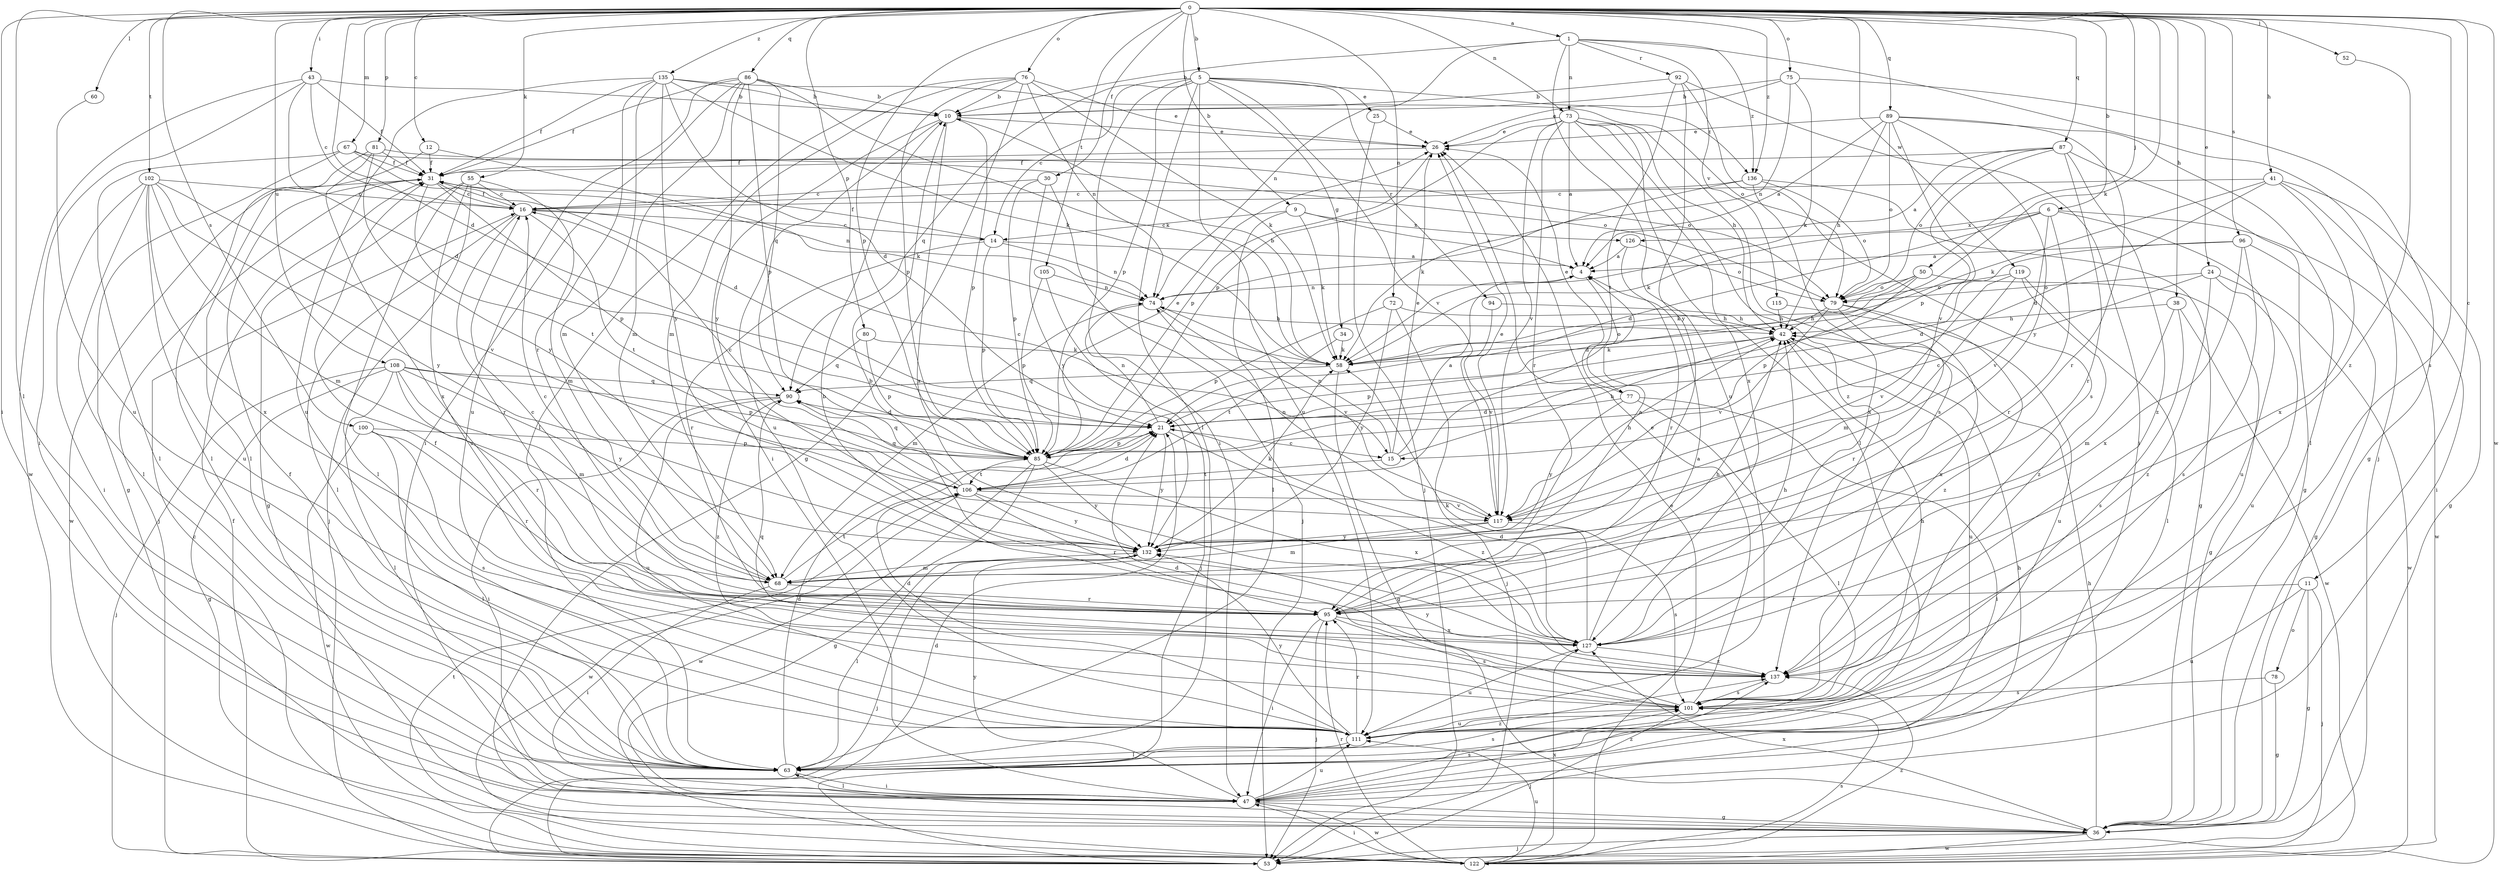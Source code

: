 strict digraph  {
0;
1;
4;
5;
6;
9;
10;
11;
12;
14;
15;
16;
21;
24;
25;
26;
30;
31;
34;
36;
38;
41;
42;
43;
47;
50;
52;
53;
55;
58;
60;
63;
67;
68;
72;
73;
74;
75;
76;
77;
78;
79;
80;
81;
85;
86;
87;
89;
90;
92;
94;
95;
96;
100;
101;
102;
105;
106;
108;
111;
115;
117;
119;
122;
126;
127;
132;
135;
136;
137;
0 -> 1  [label=a];
0 -> 5  [label=b];
0 -> 6  [label=b];
0 -> 9  [label=b];
0 -> 11  [label=c];
0 -> 12  [label=c];
0 -> 21  [label=d];
0 -> 24  [label=e];
0 -> 30  [label=f];
0 -> 38  [label=h];
0 -> 41  [label=h];
0 -> 43  [label=i];
0 -> 47  [label=i];
0 -> 50  [label=j];
0 -> 52  [label=j];
0 -> 55  [label=k];
0 -> 58  [label=k];
0 -> 60  [label=l];
0 -> 63  [label=l];
0 -> 67  [label=m];
0 -> 72  [label=n];
0 -> 73  [label=n];
0 -> 75  [label=o];
0 -> 76  [label=o];
0 -> 80  [label=p];
0 -> 81  [label=p];
0 -> 85  [label=p];
0 -> 86  [label=q];
0 -> 87  [label=q];
0 -> 89  [label=q];
0 -> 96  [label=s];
0 -> 100  [label=s];
0 -> 101  [label=s];
0 -> 102  [label=t];
0 -> 105  [label=t];
0 -> 108  [label=u];
0 -> 119  [label=w];
0 -> 122  [label=w];
0 -> 135  [label=z];
0 -> 136  [label=z];
1 -> 10  [label=b];
1 -> 53  [label=j];
1 -> 73  [label=n];
1 -> 74  [label=n];
1 -> 92  [label=r];
1 -> 111  [label=u];
1 -> 115  [label=v];
1 -> 136  [label=z];
4 -> 74  [label=n];
4 -> 77  [label=o];
5 -> 14  [label=c];
5 -> 25  [label=e];
5 -> 34  [label=g];
5 -> 47  [label=i];
5 -> 63  [label=l];
5 -> 85  [label=p];
5 -> 90  [label=q];
5 -> 94  [label=r];
5 -> 111  [label=u];
5 -> 117  [label=v];
5 -> 136  [label=z];
6 -> 21  [label=d];
6 -> 58  [label=k];
6 -> 95  [label=r];
6 -> 111  [label=u];
6 -> 117  [label=v];
6 -> 122  [label=w];
6 -> 126  [label=x];
9 -> 4  [label=a];
9 -> 14  [label=c];
9 -> 58  [label=k];
9 -> 63  [label=l];
9 -> 126  [label=x];
10 -> 26  [label=e];
10 -> 47  [label=i];
10 -> 85  [label=p];
10 -> 111  [label=u];
10 -> 127  [label=x];
11 -> 36  [label=g];
11 -> 53  [label=j];
11 -> 78  [label=o];
11 -> 95  [label=r];
11 -> 111  [label=u];
12 -> 31  [label=f];
12 -> 58  [label=k];
12 -> 63  [label=l];
14 -> 4  [label=a];
14 -> 31  [label=f];
14 -> 74  [label=n];
14 -> 85  [label=p];
14 -> 95  [label=r];
15 -> 4  [label=a];
15 -> 26  [label=e];
15 -> 42  [label=h];
15 -> 74  [label=n];
15 -> 106  [label=t];
16 -> 14  [label=c];
16 -> 15  [label=c];
16 -> 31  [label=f];
16 -> 63  [label=l];
16 -> 95  [label=r];
16 -> 106  [label=t];
21 -> 15  [label=c];
21 -> 74  [label=n];
21 -> 85  [label=p];
21 -> 132  [label=y];
21 -> 137  [label=z];
24 -> 15  [label=c];
24 -> 79  [label=o];
24 -> 111  [label=u];
24 -> 122  [label=w];
24 -> 137  [label=z];
25 -> 26  [label=e];
25 -> 53  [label=j];
26 -> 31  [label=f];
26 -> 85  [label=p];
30 -> 16  [label=c];
30 -> 53  [label=j];
30 -> 85  [label=p];
30 -> 132  [label=y];
31 -> 16  [label=c];
31 -> 53  [label=j];
31 -> 74  [label=n];
31 -> 85  [label=p];
31 -> 106  [label=t];
31 -> 122  [label=w];
34 -> 58  [label=k];
34 -> 106  [label=t];
36 -> 42  [label=h];
36 -> 53  [label=j];
36 -> 122  [label=w];
36 -> 127  [label=x];
38 -> 42  [label=h];
38 -> 68  [label=m];
38 -> 101  [label=s];
38 -> 122  [label=w];
41 -> 16  [label=c];
41 -> 21  [label=d];
41 -> 36  [label=g];
41 -> 47  [label=i];
41 -> 58  [label=k];
41 -> 127  [label=x];
42 -> 58  [label=k];
42 -> 85  [label=p];
42 -> 111  [label=u];
43 -> 10  [label=b];
43 -> 16  [label=c];
43 -> 21  [label=d];
43 -> 31  [label=f];
43 -> 47  [label=i];
43 -> 122  [label=w];
47 -> 36  [label=g];
47 -> 42  [label=h];
47 -> 63  [label=l];
47 -> 101  [label=s];
47 -> 111  [label=u];
47 -> 122  [label=w];
47 -> 132  [label=y];
47 -> 137  [label=z];
50 -> 21  [label=d];
50 -> 36  [label=g];
50 -> 58  [label=k];
50 -> 79  [label=o];
50 -> 85  [label=p];
52 -> 137  [label=z];
53 -> 21  [label=d];
53 -> 31  [label=f];
55 -> 16  [label=c];
55 -> 36  [label=g];
55 -> 53  [label=j];
55 -> 63  [label=l];
55 -> 68  [label=m];
55 -> 101  [label=s];
58 -> 10  [label=b];
58 -> 36  [label=g];
58 -> 90  [label=q];
60 -> 111  [label=u];
63 -> 21  [label=d];
63 -> 31  [label=f];
63 -> 47  [label=i];
63 -> 101  [label=s];
63 -> 137  [label=z];
67 -> 21  [label=d];
67 -> 31  [label=f];
67 -> 36  [label=g];
67 -> 63  [label=l];
67 -> 79  [label=o];
68 -> 16  [label=c];
68 -> 47  [label=i];
68 -> 95  [label=r];
68 -> 106  [label=t];
72 -> 42  [label=h];
72 -> 53  [label=j];
72 -> 85  [label=p];
72 -> 132  [label=y];
73 -> 4  [label=a];
73 -> 26  [label=e];
73 -> 42  [label=h];
73 -> 63  [label=l];
73 -> 85  [label=p];
73 -> 95  [label=r];
73 -> 101  [label=s];
73 -> 117  [label=v];
73 -> 127  [label=x];
73 -> 137  [label=z];
74 -> 42  [label=h];
74 -> 68  [label=m];
74 -> 117  [label=v];
75 -> 10  [label=b];
75 -> 26  [label=e];
75 -> 36  [label=g];
75 -> 58  [label=k];
75 -> 74  [label=n];
76 -> 10  [label=b];
76 -> 26  [label=e];
76 -> 36  [label=g];
76 -> 58  [label=k];
76 -> 63  [label=l];
76 -> 68  [label=m];
76 -> 74  [label=n];
76 -> 85  [label=p];
77 -> 21  [label=d];
77 -> 26  [label=e];
77 -> 47  [label=i];
77 -> 63  [label=l];
77 -> 132  [label=y];
78 -> 36  [label=g];
78 -> 101  [label=s];
79 -> 42  [label=h];
79 -> 95  [label=r];
79 -> 117  [label=v];
79 -> 127  [label=x];
79 -> 137  [label=z];
80 -> 58  [label=k];
80 -> 85  [label=p];
80 -> 90  [label=q];
81 -> 31  [label=f];
81 -> 63  [label=l];
81 -> 79  [label=o];
81 -> 127  [label=x];
81 -> 132  [label=y];
85 -> 26  [label=e];
85 -> 36  [label=g];
85 -> 90  [label=q];
85 -> 106  [label=t];
85 -> 122  [label=w];
85 -> 127  [label=x];
85 -> 132  [label=y];
86 -> 10  [label=b];
86 -> 31  [label=f];
86 -> 47  [label=i];
86 -> 58  [label=k];
86 -> 68  [label=m];
86 -> 85  [label=p];
86 -> 90  [label=q];
86 -> 111  [label=u];
86 -> 132  [label=y];
87 -> 4  [label=a];
87 -> 31  [label=f];
87 -> 36  [label=g];
87 -> 79  [label=o];
87 -> 85  [label=p];
87 -> 95  [label=r];
87 -> 137  [label=z];
89 -> 4  [label=a];
89 -> 26  [label=e];
89 -> 42  [label=h];
89 -> 63  [label=l];
89 -> 79  [label=o];
89 -> 95  [label=r];
89 -> 117  [label=v];
89 -> 132  [label=y];
90 -> 21  [label=d];
90 -> 47  [label=i];
90 -> 111  [label=u];
90 -> 137  [label=z];
92 -> 10  [label=b];
92 -> 47  [label=i];
92 -> 101  [label=s];
92 -> 106  [label=t];
92 -> 132  [label=y];
94 -> 42  [label=h];
94 -> 117  [label=v];
95 -> 16  [label=c];
95 -> 42  [label=h];
95 -> 47  [label=i];
95 -> 53  [label=j];
95 -> 101  [label=s];
95 -> 127  [label=x];
96 -> 4  [label=a];
96 -> 21  [label=d];
96 -> 36  [label=g];
96 -> 101  [label=s];
96 -> 127  [label=x];
100 -> 63  [label=l];
100 -> 85  [label=p];
100 -> 95  [label=r];
100 -> 101  [label=s];
100 -> 122  [label=w];
101 -> 21  [label=d];
101 -> 26  [label=e];
101 -> 31  [label=f];
101 -> 42  [label=h];
101 -> 53  [label=j];
101 -> 111  [label=u];
102 -> 16  [label=c];
102 -> 47  [label=i];
102 -> 63  [label=l];
102 -> 68  [label=m];
102 -> 111  [label=u];
102 -> 117  [label=v];
102 -> 127  [label=x];
102 -> 132  [label=y];
105 -> 53  [label=j];
105 -> 74  [label=n];
105 -> 85  [label=p];
106 -> 16  [label=c];
106 -> 21  [label=d];
106 -> 90  [label=q];
106 -> 95  [label=r];
106 -> 117  [label=v];
106 -> 122  [label=w];
106 -> 132  [label=y];
108 -> 36  [label=g];
108 -> 53  [label=j];
108 -> 63  [label=l];
108 -> 68  [label=m];
108 -> 85  [label=p];
108 -> 90  [label=q];
108 -> 95  [label=r];
108 -> 132  [label=y];
111 -> 21  [label=d];
111 -> 63  [label=l];
111 -> 95  [label=r];
111 -> 132  [label=y];
115 -> 42  [label=h];
115 -> 111  [label=u];
117 -> 26  [label=e];
117 -> 42  [label=h];
117 -> 68  [label=m];
117 -> 74  [label=n];
117 -> 101  [label=s];
117 -> 132  [label=y];
119 -> 63  [label=l];
119 -> 68  [label=m];
119 -> 79  [label=o];
119 -> 117  [label=v];
119 -> 137  [label=z];
122 -> 16  [label=c];
122 -> 26  [label=e];
122 -> 47  [label=i];
122 -> 95  [label=r];
122 -> 101  [label=s];
122 -> 106  [label=t];
122 -> 111  [label=u];
122 -> 127  [label=x];
122 -> 137  [label=z];
126 -> 4  [label=a];
126 -> 79  [label=o];
126 -> 95  [label=r];
127 -> 4  [label=a];
127 -> 10  [label=b];
127 -> 21  [label=d];
127 -> 42  [label=h];
127 -> 58  [label=k];
127 -> 111  [label=u];
127 -> 137  [label=z];
132 -> 4  [label=a];
132 -> 53  [label=j];
132 -> 58  [label=k];
132 -> 63  [label=l];
132 -> 68  [label=m];
135 -> 10  [label=b];
135 -> 21  [label=d];
135 -> 31  [label=f];
135 -> 58  [label=k];
135 -> 68  [label=m];
135 -> 79  [label=o];
135 -> 95  [label=r];
135 -> 111  [label=u];
135 -> 132  [label=y];
136 -> 16  [label=c];
136 -> 36  [label=g];
136 -> 58  [label=k];
136 -> 79  [label=o];
136 -> 127  [label=x];
137 -> 10  [label=b];
137 -> 90  [label=q];
137 -> 101  [label=s];
137 -> 132  [label=y];
}
